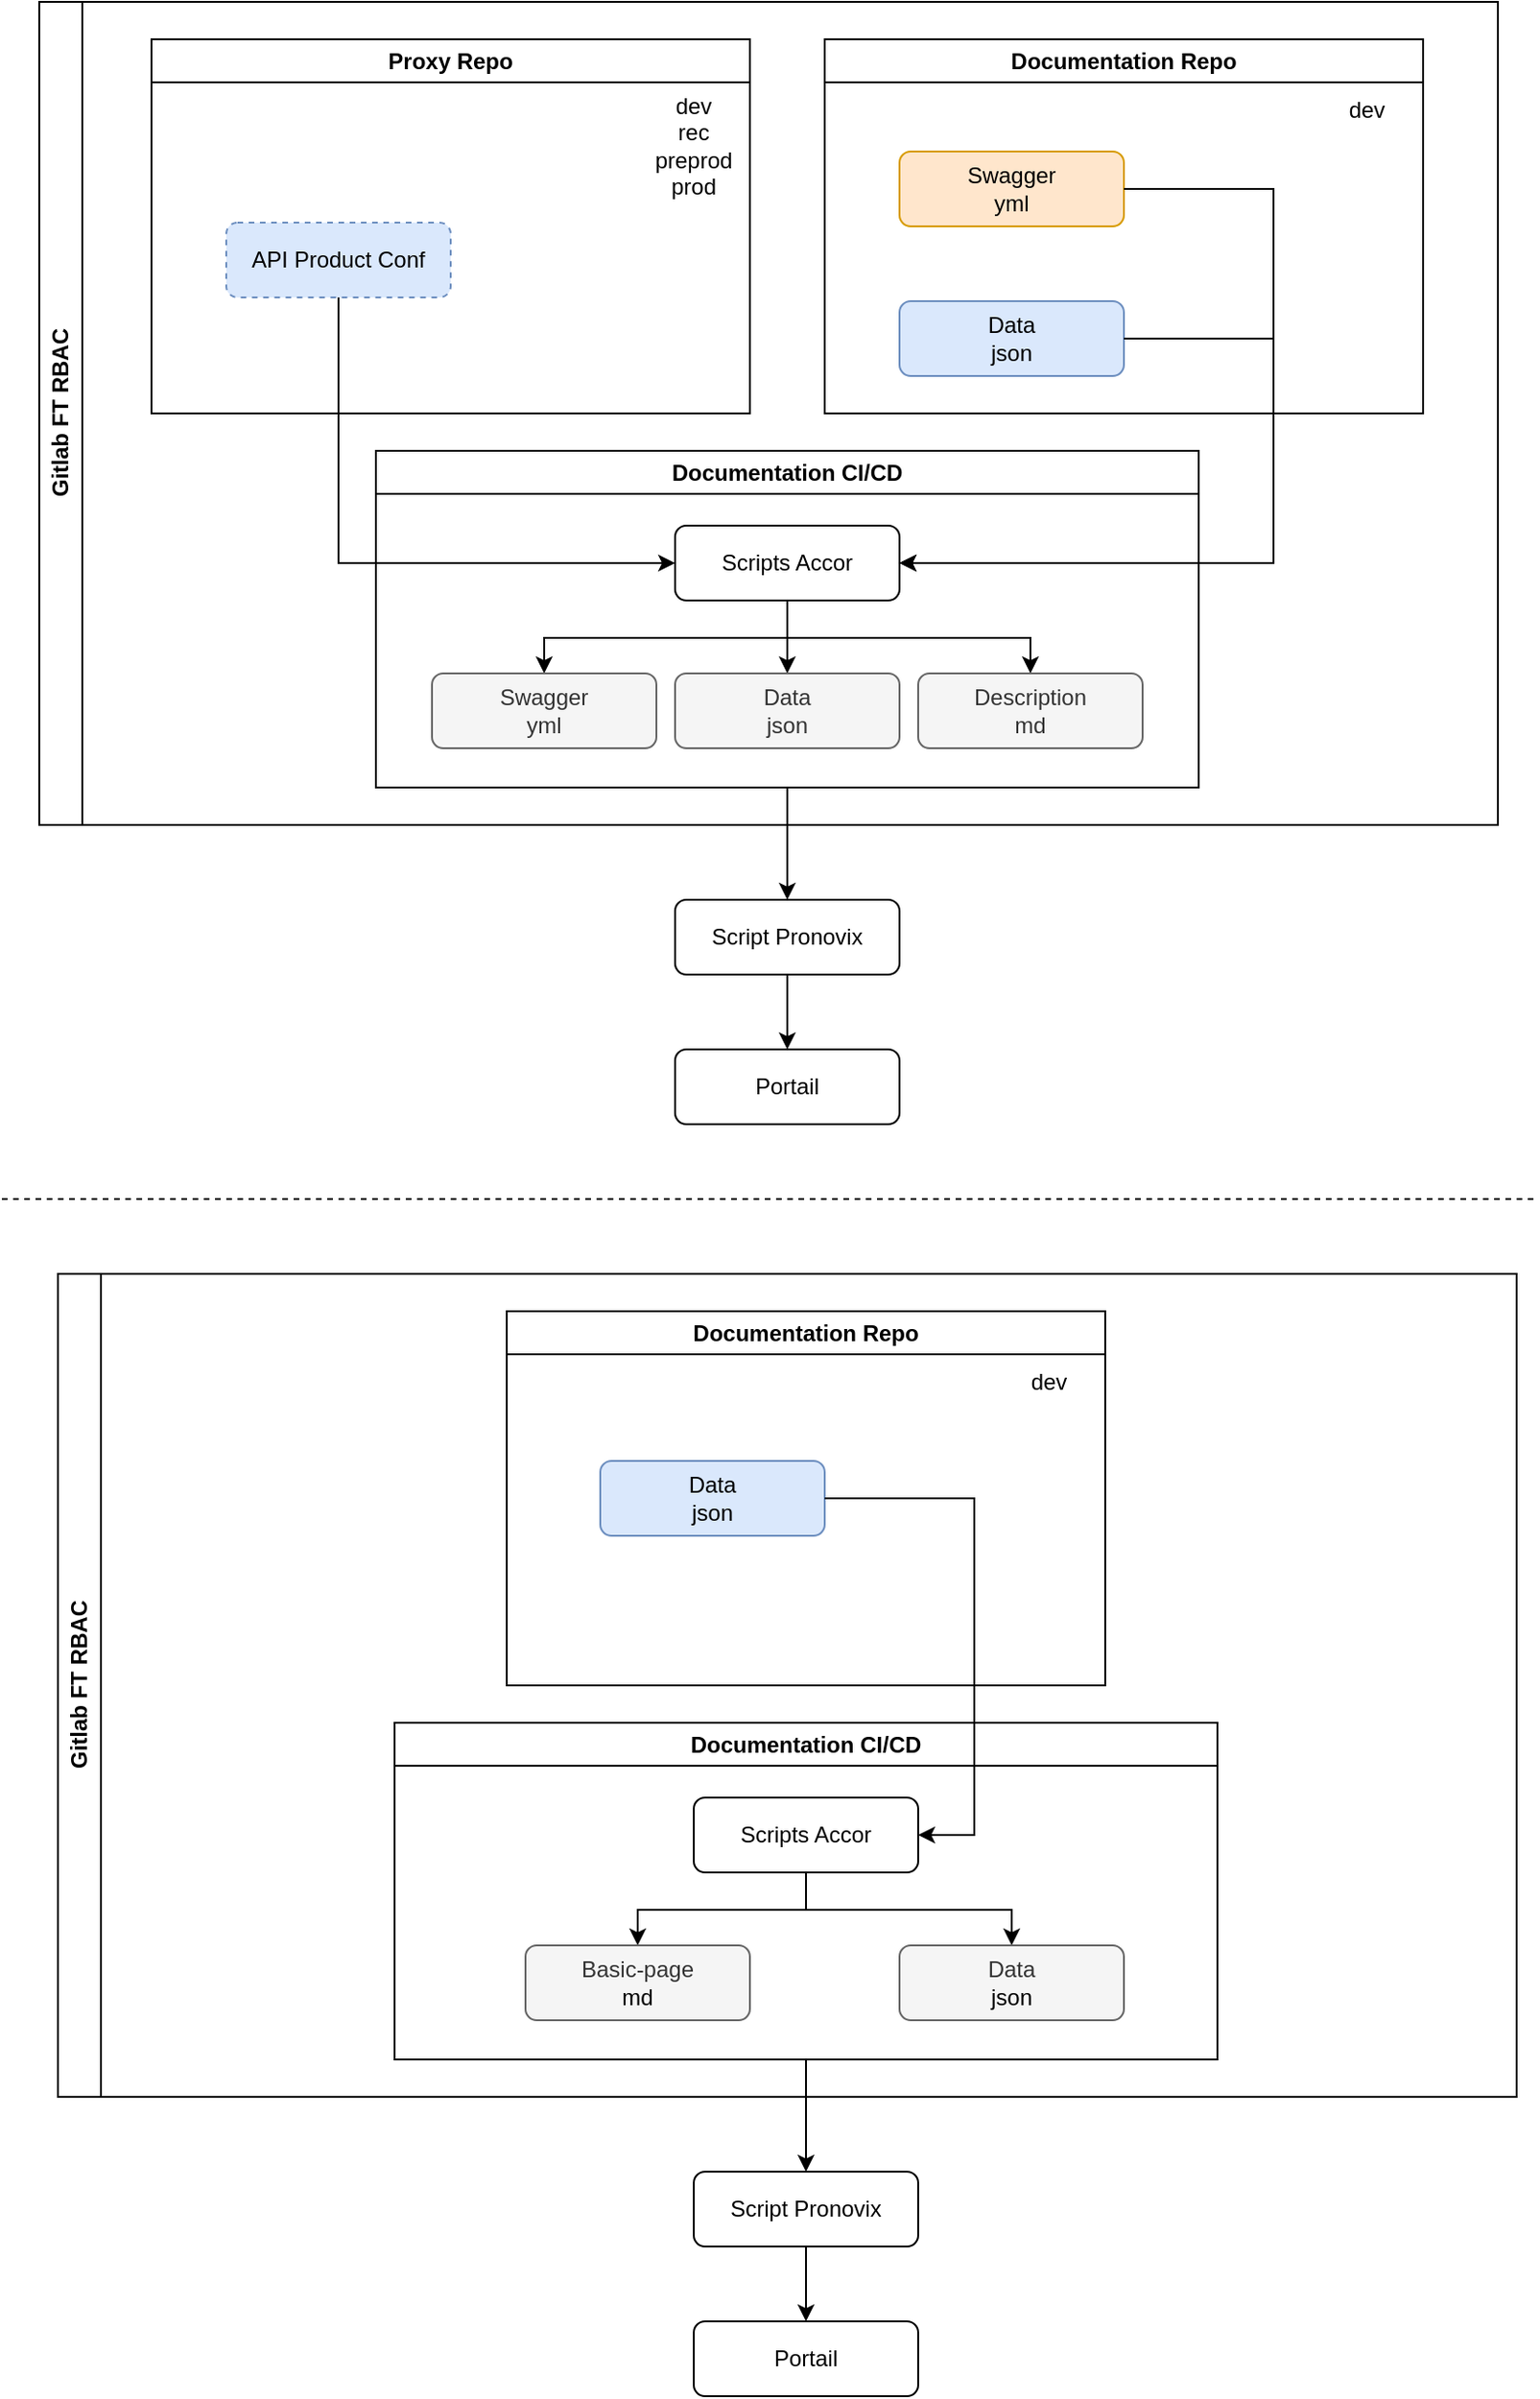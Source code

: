 <mxfile version="22.1.11" type="github">
  <diagram name="Page-1" id="0exRevUtf9hKfMtaUozL">
    <mxGraphModel dx="1194" dy="814" grid="1" gridSize="10" guides="1" tooltips="1" connect="1" arrows="1" fold="1" page="1" pageScale="1" pageWidth="827" pageHeight="1169" math="0" shadow="0">
      <root>
        <mxCell id="0" />
        <mxCell id="1" parent="0" />
        <mxCell id="X0Kc0TS3VBcuDOba_ehQ-1" value="Gitlab FT RBAC" style="swimlane;horizontal=0;whiteSpace=wrap;html=1;" parent="1" vertex="1">
          <mxGeometry x="20" y="40" width="780" height="440" as="geometry" />
        </mxCell>
        <mxCell id="X0Kc0TS3VBcuDOba_ehQ-5" value="Proxy Repo" style="swimlane;whiteSpace=wrap;html=1;" parent="X0Kc0TS3VBcuDOba_ehQ-1" vertex="1">
          <mxGeometry x="60" y="20" width="320" height="200" as="geometry" />
        </mxCell>
        <mxCell id="X0Kc0TS3VBcuDOba_ehQ-7" value="API Product Conf" style="rounded=1;whiteSpace=wrap;html=1;fillColor=#dae8fc;strokeColor=#6c8ebf;dashed=1;" parent="X0Kc0TS3VBcuDOba_ehQ-5" vertex="1">
          <mxGeometry x="40" y="98" width="120" height="40" as="geometry" />
        </mxCell>
        <mxCell id="X0Kc0TS3VBcuDOba_ehQ-25" value="dev&lt;br&gt;rec&lt;br&gt;preprod&lt;br&gt;prod" style="text;html=1;strokeColor=none;fillColor=none;align=center;verticalAlign=middle;whiteSpace=wrap;rounded=0;" parent="X0Kc0TS3VBcuDOba_ehQ-5" vertex="1">
          <mxGeometry x="260" y="23" width="60" height="68" as="geometry" />
        </mxCell>
        <mxCell id="X0Kc0TS3VBcuDOba_ehQ-6" value="Documentation Repo" style="swimlane;whiteSpace=wrap;html=1;" parent="X0Kc0TS3VBcuDOba_ehQ-1" vertex="1">
          <mxGeometry x="420" y="20" width="320" height="200" as="geometry" />
        </mxCell>
        <mxCell id="X0Kc0TS3VBcuDOba_ehQ-8" value="Swagger&lt;br&gt;yml" style="rounded=1;whiteSpace=wrap;html=1;fillColor=#ffe6cc;strokeColor=#d79b00;" parent="X0Kc0TS3VBcuDOba_ehQ-6" vertex="1">
          <mxGeometry x="40" y="60" width="120" height="40" as="geometry" />
        </mxCell>
        <mxCell id="X0Kc0TS3VBcuDOba_ehQ-9" value="Data&lt;br&gt;json" style="rounded=1;whiteSpace=wrap;html=1;fillColor=#dae8fc;strokeColor=#6c8ebf;" parent="X0Kc0TS3VBcuDOba_ehQ-6" vertex="1">
          <mxGeometry x="40" y="140" width="120" height="40" as="geometry" />
        </mxCell>
        <mxCell id="X0Kc0TS3VBcuDOba_ehQ-24" value="dev" style="text;html=1;strokeColor=none;fillColor=none;align=center;verticalAlign=middle;whiteSpace=wrap;rounded=0;" parent="X0Kc0TS3VBcuDOba_ehQ-6" vertex="1">
          <mxGeometry x="260" y="23" width="60" height="30" as="geometry" />
        </mxCell>
        <mxCell id="X0Kc0TS3VBcuDOba_ehQ-10" value="Documentation CI/CD" style="swimlane;whiteSpace=wrap;html=1;" parent="X0Kc0TS3VBcuDOba_ehQ-1" vertex="1">
          <mxGeometry x="180" y="240" width="440" height="180" as="geometry" />
        </mxCell>
        <mxCell id="X0Kc0TS3VBcuDOba_ehQ-20" style="edgeStyle=orthogonalEdgeStyle;rounded=0;orthogonalLoop=1;jettySize=auto;html=1;" parent="X0Kc0TS3VBcuDOba_ehQ-10" source="X0Kc0TS3VBcuDOba_ehQ-11" target="X0Kc0TS3VBcuDOba_ehQ-18" edge="1">
          <mxGeometry relative="1" as="geometry">
            <Array as="points">
              <mxPoint x="220" y="100" />
              <mxPoint x="90" y="100" />
            </Array>
          </mxGeometry>
        </mxCell>
        <mxCell id="X0Kc0TS3VBcuDOba_ehQ-21" style="edgeStyle=orthogonalEdgeStyle;rounded=0;orthogonalLoop=1;jettySize=auto;html=1;" parent="X0Kc0TS3VBcuDOba_ehQ-10" source="X0Kc0TS3VBcuDOba_ehQ-11" target="X0Kc0TS3VBcuDOba_ehQ-17" edge="1">
          <mxGeometry relative="1" as="geometry">
            <Array as="points">
              <mxPoint x="220" y="100" />
              <mxPoint x="350" y="100" />
            </Array>
          </mxGeometry>
        </mxCell>
        <mxCell id="X0Kc0TS3VBcuDOba_ehQ-22" style="edgeStyle=orthogonalEdgeStyle;rounded=0;orthogonalLoop=1;jettySize=auto;html=1;" parent="X0Kc0TS3VBcuDOba_ehQ-10" source="X0Kc0TS3VBcuDOba_ehQ-11" target="X0Kc0TS3VBcuDOba_ehQ-16" edge="1">
          <mxGeometry relative="1" as="geometry" />
        </mxCell>
        <mxCell id="X0Kc0TS3VBcuDOba_ehQ-11" value="Scripts Accor" style="rounded=1;whiteSpace=wrap;html=1;" parent="X0Kc0TS3VBcuDOba_ehQ-10" vertex="1">
          <mxGeometry x="160" y="40" width="120" height="40" as="geometry" />
        </mxCell>
        <mxCell id="X0Kc0TS3VBcuDOba_ehQ-16" value="Data&lt;br&gt;json" style="rounded=1;whiteSpace=wrap;html=1;fillColor=#f5f5f5;strokeColor=#666666;fontColor=#333333;" parent="X0Kc0TS3VBcuDOba_ehQ-10" vertex="1">
          <mxGeometry x="160" y="119" width="120" height="40" as="geometry" />
        </mxCell>
        <mxCell id="X0Kc0TS3VBcuDOba_ehQ-17" value="Description&lt;br&gt;md" style="rounded=1;whiteSpace=wrap;html=1;fillColor=#f5f5f5;strokeColor=#666666;fontColor=#333333;" parent="X0Kc0TS3VBcuDOba_ehQ-10" vertex="1">
          <mxGeometry x="290" y="119" width="120" height="40" as="geometry" />
        </mxCell>
        <mxCell id="X0Kc0TS3VBcuDOba_ehQ-18" value="Swagger&lt;br&gt;yml" style="rounded=1;whiteSpace=wrap;html=1;fillColor=#f5f5f5;strokeColor=#666666;fontColor=#333333;" parent="X0Kc0TS3VBcuDOba_ehQ-10" vertex="1">
          <mxGeometry x="30" y="119" width="120" height="40" as="geometry" />
        </mxCell>
        <mxCell id="X0Kc0TS3VBcuDOba_ehQ-13" style="edgeStyle=orthogonalEdgeStyle;rounded=0;orthogonalLoop=1;jettySize=auto;html=1;exitX=0.5;exitY=1;exitDx=0;exitDy=0;" parent="X0Kc0TS3VBcuDOba_ehQ-1" source="X0Kc0TS3VBcuDOba_ehQ-7" target="X0Kc0TS3VBcuDOba_ehQ-11" edge="1">
          <mxGeometry relative="1" as="geometry">
            <Array as="points">
              <mxPoint x="160" y="300" />
            </Array>
          </mxGeometry>
        </mxCell>
        <mxCell id="X0Kc0TS3VBcuDOba_ehQ-14" style="edgeStyle=orthogonalEdgeStyle;rounded=0;orthogonalLoop=1;jettySize=auto;html=1;exitX=1;exitY=0.5;exitDx=0;exitDy=0;" parent="X0Kc0TS3VBcuDOba_ehQ-1" source="X0Kc0TS3VBcuDOba_ehQ-8" target="X0Kc0TS3VBcuDOba_ehQ-11" edge="1">
          <mxGeometry relative="1" as="geometry">
            <Array as="points">
              <mxPoint x="660" y="100" />
              <mxPoint x="660" y="300" />
            </Array>
          </mxGeometry>
        </mxCell>
        <mxCell id="X0Kc0TS3VBcuDOba_ehQ-15" style="edgeStyle=orthogonalEdgeStyle;rounded=0;orthogonalLoop=1;jettySize=auto;html=1;exitX=1;exitY=0.5;exitDx=0;exitDy=0;" parent="X0Kc0TS3VBcuDOba_ehQ-1" source="X0Kc0TS3VBcuDOba_ehQ-9" target="X0Kc0TS3VBcuDOba_ehQ-11" edge="1">
          <mxGeometry relative="1" as="geometry">
            <Array as="points">
              <mxPoint x="660" y="180" />
              <mxPoint x="660" y="300" />
            </Array>
          </mxGeometry>
        </mxCell>
        <mxCell id="JIjem3yNbmD-Jy0B2SSs-1" value="Script Pronovix" style="rounded=1;whiteSpace=wrap;html=1;" parent="1" vertex="1">
          <mxGeometry x="360" y="520" width="120" height="40" as="geometry" />
        </mxCell>
        <mxCell id="JIjem3yNbmD-Jy0B2SSs-2" value="Portail" style="rounded=1;whiteSpace=wrap;html=1;" parent="1" vertex="1">
          <mxGeometry x="360" y="600" width="120" height="40" as="geometry" />
        </mxCell>
        <mxCell id="JIjem3yNbmD-Jy0B2SSs-3" style="edgeStyle=orthogonalEdgeStyle;rounded=0;orthogonalLoop=1;jettySize=auto;html=1;" parent="1" source="JIjem3yNbmD-Jy0B2SSs-1" target="JIjem3yNbmD-Jy0B2SSs-2" edge="1">
          <mxGeometry relative="1" as="geometry" />
        </mxCell>
        <mxCell id="X0Kc0TS3VBcuDOba_ehQ-23" style="edgeStyle=orthogonalEdgeStyle;rounded=0;orthogonalLoop=1;jettySize=auto;html=1;" parent="1" source="X0Kc0TS3VBcuDOba_ehQ-10" target="JIjem3yNbmD-Jy0B2SSs-1" edge="1">
          <mxGeometry relative="1" as="geometry" />
        </mxCell>
        <mxCell id="UxoSUIpQfqOZFyxolyJK-1" value="Gitlab FT RBAC" style="swimlane;horizontal=0;whiteSpace=wrap;html=1;" vertex="1" parent="1">
          <mxGeometry x="30" y="720" width="780" height="440" as="geometry" />
        </mxCell>
        <mxCell id="UxoSUIpQfqOZFyxolyJK-5" value="Documentation Repo" style="swimlane;whiteSpace=wrap;html=1;" vertex="1" parent="UxoSUIpQfqOZFyxolyJK-1">
          <mxGeometry x="240" y="20" width="320" height="200" as="geometry" />
        </mxCell>
        <mxCell id="UxoSUIpQfqOZFyxolyJK-7" value="Data&lt;br&gt;json" style="rounded=1;whiteSpace=wrap;html=1;fillColor=#dae8fc;strokeColor=#6c8ebf;" vertex="1" parent="UxoSUIpQfqOZFyxolyJK-5">
          <mxGeometry x="50" y="80" width="120" height="40" as="geometry" />
        </mxCell>
        <mxCell id="UxoSUIpQfqOZFyxolyJK-8" value="dev" style="text;html=1;strokeColor=none;fillColor=none;align=center;verticalAlign=middle;whiteSpace=wrap;rounded=0;" vertex="1" parent="UxoSUIpQfqOZFyxolyJK-5">
          <mxGeometry x="260" y="23" width="60" height="30" as="geometry" />
        </mxCell>
        <mxCell id="UxoSUIpQfqOZFyxolyJK-9" value="Documentation CI/CD" style="swimlane;whiteSpace=wrap;html=1;" vertex="1" parent="UxoSUIpQfqOZFyxolyJK-1">
          <mxGeometry x="180" y="240" width="440" height="180" as="geometry" />
        </mxCell>
        <mxCell id="UxoSUIpQfqOZFyxolyJK-10" style="edgeStyle=orthogonalEdgeStyle;rounded=0;orthogonalLoop=1;jettySize=auto;html=1;entryX=0.5;entryY=0;entryDx=0;entryDy=0;" edge="1" parent="UxoSUIpQfqOZFyxolyJK-9" source="UxoSUIpQfqOZFyxolyJK-13" target="UxoSUIpQfqOZFyxolyJK-16">
          <mxGeometry relative="1" as="geometry">
            <Array as="points">
              <mxPoint x="220" y="100" />
              <mxPoint x="130" y="100" />
            </Array>
          </mxGeometry>
        </mxCell>
        <mxCell id="UxoSUIpQfqOZFyxolyJK-11" style="edgeStyle=orthogonalEdgeStyle;rounded=0;orthogonalLoop=1;jettySize=auto;html=1;" edge="1" parent="UxoSUIpQfqOZFyxolyJK-9" source="UxoSUIpQfqOZFyxolyJK-13" target="UxoSUIpQfqOZFyxolyJK-15">
          <mxGeometry relative="1" as="geometry">
            <Array as="points">
              <mxPoint x="220" y="100" />
              <mxPoint x="330" y="100" />
            </Array>
          </mxGeometry>
        </mxCell>
        <mxCell id="UxoSUIpQfqOZFyxolyJK-13" value="Scripts Accor" style="rounded=1;whiteSpace=wrap;html=1;" vertex="1" parent="UxoSUIpQfqOZFyxolyJK-9">
          <mxGeometry x="160" y="40" width="120" height="40" as="geometry" />
        </mxCell>
        <mxCell id="UxoSUIpQfqOZFyxolyJK-15" value="Data&lt;br style=&quot;border-color: var(--border-color); color: rgb(0, 0, 0);&quot;&gt;&lt;span style=&quot;color: rgb(0, 0, 0);&quot;&gt;json&lt;/span&gt;" style="rounded=1;whiteSpace=wrap;html=1;fillColor=#f5f5f5;strokeColor=#666666;fontColor=#333333;" vertex="1" parent="UxoSUIpQfqOZFyxolyJK-9">
          <mxGeometry x="270" y="119" width="120" height="40" as="geometry" />
        </mxCell>
        <mxCell id="UxoSUIpQfqOZFyxolyJK-16" value="Basic-page&lt;br style=&quot;border-color: var(--border-color); color: rgb(0, 0, 0);&quot;&gt;&lt;span style=&quot;color: rgb(0, 0, 0);&quot;&gt;md&lt;/span&gt;" style="rounded=1;whiteSpace=wrap;html=1;fillColor=#f5f5f5;strokeColor=#666666;fontColor=#333333;" vertex="1" parent="UxoSUIpQfqOZFyxolyJK-9">
          <mxGeometry x="70" y="119" width="120" height="40" as="geometry" />
        </mxCell>
        <mxCell id="UxoSUIpQfqOZFyxolyJK-19" style="edgeStyle=orthogonalEdgeStyle;rounded=0;orthogonalLoop=1;jettySize=auto;html=1;exitX=1;exitY=0.5;exitDx=0;exitDy=0;" edge="1" parent="UxoSUIpQfqOZFyxolyJK-1" source="UxoSUIpQfqOZFyxolyJK-7" target="UxoSUIpQfqOZFyxolyJK-13">
          <mxGeometry relative="1" as="geometry">
            <Array as="points">
              <mxPoint x="490" y="120" />
              <mxPoint x="490" y="300" />
            </Array>
          </mxGeometry>
        </mxCell>
        <mxCell id="UxoSUIpQfqOZFyxolyJK-20" value="Script Pronovix" style="rounded=1;whiteSpace=wrap;html=1;" vertex="1" parent="1">
          <mxGeometry x="370" y="1200" width="120" height="40" as="geometry" />
        </mxCell>
        <mxCell id="UxoSUIpQfqOZFyxolyJK-21" value="Portail" style="rounded=1;whiteSpace=wrap;html=1;" vertex="1" parent="1">
          <mxGeometry x="370" y="1280" width="120" height="40" as="geometry" />
        </mxCell>
        <mxCell id="UxoSUIpQfqOZFyxolyJK-22" style="edgeStyle=orthogonalEdgeStyle;rounded=0;orthogonalLoop=1;jettySize=auto;html=1;" edge="1" parent="1" source="UxoSUIpQfqOZFyxolyJK-20" target="UxoSUIpQfqOZFyxolyJK-21">
          <mxGeometry relative="1" as="geometry" />
        </mxCell>
        <mxCell id="UxoSUIpQfqOZFyxolyJK-23" style="edgeStyle=orthogonalEdgeStyle;rounded=0;orthogonalLoop=1;jettySize=auto;html=1;" edge="1" parent="1" source="UxoSUIpQfqOZFyxolyJK-9" target="UxoSUIpQfqOZFyxolyJK-20">
          <mxGeometry relative="1" as="geometry" />
        </mxCell>
        <mxCell id="UxoSUIpQfqOZFyxolyJK-24" value="" style="endArrow=none;dashed=1;html=1;rounded=0;" edge="1" parent="1">
          <mxGeometry width="50" height="50" relative="1" as="geometry">
            <mxPoint y="680" as="sourcePoint" />
            <mxPoint x="820" y="680" as="targetPoint" />
            <Array as="points" />
          </mxGeometry>
        </mxCell>
      </root>
    </mxGraphModel>
  </diagram>
</mxfile>
